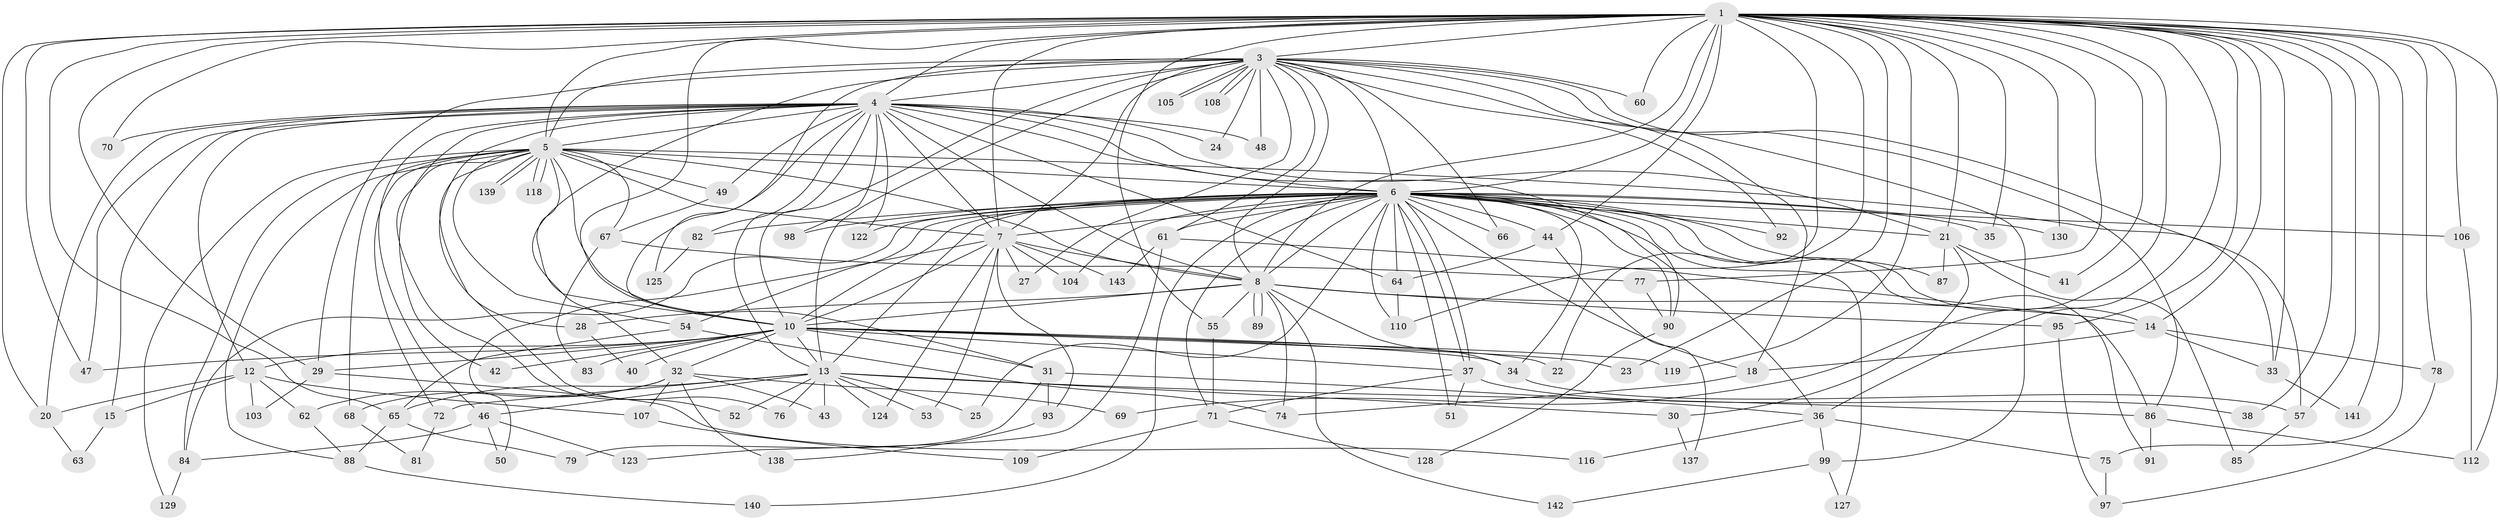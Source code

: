// original degree distribution, {24: 0.006993006993006993, 25: 0.013986013986013986, 30: 0.006993006993006993, 27: 0.006993006993006993, 21: 0.006993006993006993, 16: 0.006993006993006993, 18: 0.006993006993006993, 28: 0.006993006993006993, 20: 0.006993006993006993, 4: 0.0979020979020979, 7: 0.02097902097902098, 14: 0.006993006993006993, 6: 0.02097902097902098, 3: 0.23076923076923078, 5: 0.03496503496503497, 2: 0.5104895104895105, 9: 0.006993006993006993}
// Generated by graph-tools (version 1.1) at 2025/41/03/06/25 10:41:41]
// undirected, 110 vertices, 256 edges
graph export_dot {
graph [start="1"]
  node [color=gray90,style=filled];
  1 [super="+2"];
  3 [super="+94"];
  4 [super="+16"];
  5 [super="+39"];
  6 [super="+9"];
  7 [super="+11"];
  8 [super="+131"];
  10 [super="+19"];
  12;
  13 [super="+17"];
  14 [super="+80"];
  15;
  18 [super="+59"];
  20 [super="+26"];
  21 [super="+101"];
  22;
  23;
  24;
  25;
  27;
  28;
  29 [super="+100"];
  30;
  31 [super="+45"];
  32 [super="+56"];
  33 [super="+58"];
  34;
  35;
  36;
  37 [super="+102"];
  38;
  40;
  41;
  42;
  43;
  44 [super="+73"];
  46 [super="+117"];
  47 [super="+136"];
  48;
  49;
  50;
  51;
  52;
  53;
  54 [super="+114"];
  55;
  57;
  60;
  61 [super="+121"];
  62;
  63;
  64;
  65 [super="+113"];
  66;
  67;
  68;
  69;
  70;
  71 [super="+133"];
  72;
  74 [super="+134"];
  75 [super="+132"];
  76;
  77;
  78;
  79;
  81;
  82;
  83;
  84;
  85;
  86;
  87;
  88 [super="+120"];
  89;
  90 [super="+96"];
  91;
  92;
  93;
  95 [super="+126"];
  97 [super="+111"];
  98;
  99;
  103;
  104;
  105;
  106 [super="+135"];
  107;
  108;
  109;
  110 [super="+115"];
  112;
  116;
  118;
  119;
  122;
  123;
  124;
  125;
  127;
  128;
  129;
  130;
  137;
  138;
  139;
  140;
  141;
  142;
  143;
  1 -- 3 [weight=2];
  1 -- 4 [weight=2];
  1 -- 5 [weight=2];
  1 -- 6 [weight=4];
  1 -- 7 [weight=2];
  1 -- 8 [weight=2];
  1 -- 10 [weight=2];
  1 -- 14;
  1 -- 20;
  1 -- 22;
  1 -- 23;
  1 -- 35;
  1 -- 38;
  1 -- 57;
  1 -- 65;
  1 -- 75 [weight=2];
  1 -- 78;
  1 -- 95 [weight=2];
  1 -- 110;
  1 -- 130;
  1 -- 69;
  1 -- 70;
  1 -- 141;
  1 -- 77;
  1 -- 21;
  1 -- 119;
  1 -- 33;
  1 -- 36;
  1 -- 41;
  1 -- 106;
  1 -- 44;
  1 -- 112;
  1 -- 55;
  1 -- 60;
  1 -- 47;
  1 -- 29;
  3 -- 4;
  3 -- 5;
  3 -- 6 [weight=2];
  3 -- 7 [weight=2];
  3 -- 8;
  3 -- 10;
  3 -- 13;
  3 -- 18;
  3 -- 24;
  3 -- 27;
  3 -- 29;
  3 -- 32 [weight=2];
  3 -- 48;
  3 -- 60;
  3 -- 61;
  3 -- 66;
  3 -- 86;
  3 -- 92;
  3 -- 99;
  3 -- 105;
  3 -- 105;
  3 -- 108;
  3 -- 108;
  3 -- 125;
  3 -- 57;
  4 -- 5;
  4 -- 6 [weight=2];
  4 -- 7;
  4 -- 8;
  4 -- 10;
  4 -- 12;
  4 -- 15;
  4 -- 21;
  4 -- 24;
  4 -- 28;
  4 -- 46;
  4 -- 47;
  4 -- 48;
  4 -- 49;
  4 -- 64;
  4 -- 70;
  4 -- 82;
  4 -- 98;
  4 -- 122;
  4 -- 20;
  4 -- 42;
  4 -- 13;
  4 -- 90;
  5 -- 6 [weight=2];
  5 -- 7 [weight=2];
  5 -- 8;
  5 -- 10;
  5 -- 31;
  5 -- 49;
  5 -- 52;
  5 -- 54;
  5 -- 68;
  5 -- 72;
  5 -- 76;
  5 -- 84;
  5 -- 88;
  5 -- 118;
  5 -- 118;
  5 -- 129;
  5 -- 139;
  5 -- 139;
  5 -- 67;
  5 -- 33;
  6 -- 7 [weight=2];
  6 -- 8 [weight=2];
  6 -- 10 [weight=2];
  6 -- 14;
  6 -- 25;
  6 -- 35;
  6 -- 37;
  6 -- 37;
  6 -- 44;
  6 -- 54;
  6 -- 66;
  6 -- 90;
  6 -- 91;
  6 -- 104;
  6 -- 130;
  6 -- 64;
  6 -- 140;
  6 -- 13;
  6 -- 18;
  6 -- 82;
  6 -- 84;
  6 -- 87;
  6 -- 92;
  6 -- 34;
  6 -- 98;
  6 -- 36;
  6 -- 106;
  6 -- 110;
  6 -- 51;
  6 -- 122;
  6 -- 61;
  6 -- 127;
  6 -- 71;
  6 -- 21;
  7 -- 8;
  7 -- 10;
  7 -- 50;
  7 -- 53;
  7 -- 93;
  7 -- 104;
  7 -- 124;
  7 -- 27;
  7 -- 143;
  8 -- 10;
  8 -- 28;
  8 -- 55;
  8 -- 74;
  8 -- 89;
  8 -- 89;
  8 -- 95;
  8 -- 142;
  8 -- 34;
  8 -- 14;
  10 -- 12;
  10 -- 29;
  10 -- 31;
  10 -- 32;
  10 -- 34;
  10 -- 42;
  10 -- 47;
  10 -- 83;
  10 -- 119;
  10 -- 22;
  10 -- 23;
  10 -- 40;
  10 -- 13;
  10 -- 37;
  12 -- 15;
  12 -- 20;
  12 -- 62;
  12 -- 103;
  12 -- 107;
  13 -- 25;
  13 -- 30;
  13 -- 46;
  13 -- 52;
  13 -- 53;
  13 -- 65;
  13 -- 72;
  13 -- 76;
  13 -- 86;
  13 -- 124;
  13 -- 43;
  14 -- 33;
  14 -- 78;
  14 -- 18;
  15 -- 63;
  18 -- 74;
  20 -- 63;
  21 -- 30;
  21 -- 41;
  21 -- 85;
  21 -- 87;
  28 -- 40;
  29 -- 116;
  29 -- 103;
  30 -- 137;
  31 -- 93;
  31 -- 36;
  31 -- 79;
  32 -- 43;
  32 -- 62;
  32 -- 68;
  32 -- 69;
  32 -- 107;
  32 -- 138;
  33 -- 141;
  34 -- 57;
  36 -- 75;
  36 -- 99;
  36 -- 116;
  37 -- 38;
  37 -- 51;
  37 -- 71;
  44 -- 64;
  44 -- 137;
  46 -- 50;
  46 -- 123;
  46 -- 84;
  49 -- 67;
  54 -- 65;
  54 -- 74;
  55 -- 71;
  57 -- 85;
  61 -- 123;
  61 -- 143;
  61 -- 86;
  62 -- 88;
  64 -- 110;
  65 -- 79;
  65 -- 88;
  67 -- 77;
  67 -- 83;
  68 -- 81;
  71 -- 109;
  71 -- 128;
  72 -- 81;
  75 -- 97;
  77 -- 90;
  78 -- 97;
  82 -- 125;
  84 -- 129;
  86 -- 91;
  86 -- 112;
  88 -- 140;
  90 -- 128;
  93 -- 138;
  95 -- 97;
  99 -- 127;
  99 -- 142;
  106 -- 112;
  107 -- 109;
}
